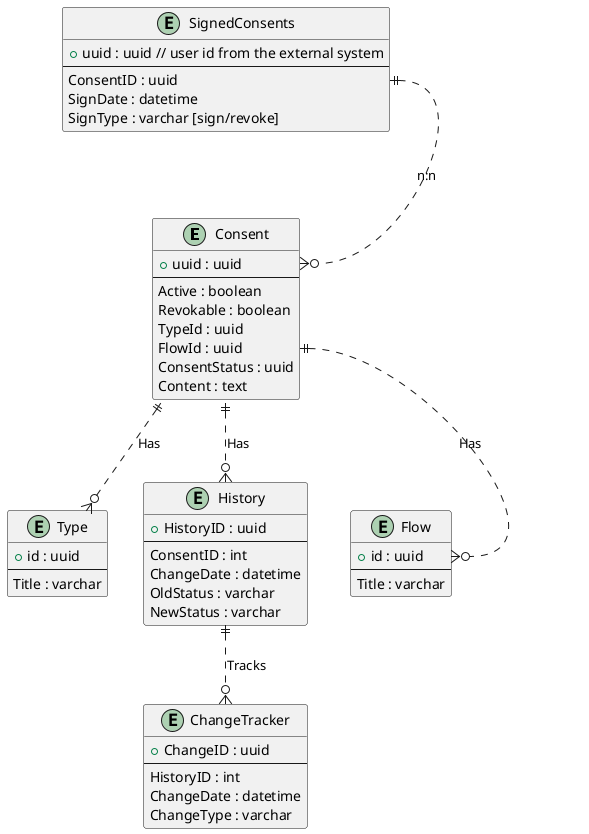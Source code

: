 @startuml ER diagram

entity "Consent" as consent {
  + uuid : uuid
  --
  Active : boolean
  Revokable : boolean
  TypeId : uuid
  FlowId : uuid
  ConsentStatus : uuid
  Content : text
}

entity "Type" as type {
  + id : uuid
  --
  Title : varchar
}

entity "Flow" as flow {
  + id : uuid
  --
  Title : varchar
}

entity "History" as history {
  + HistoryID : uuid
  --
  ConsentID : int
  ChangeDate : datetime
  OldStatus : varchar
  NewStatus : varchar
}

entity "ChangeTracker" as tracker {
  + ChangeID : uuid
  --
  HistoryID : int
  ChangeDate : datetime
  ChangeType : varchar
}

entity "SignedConsents" as signed {
  + uuid : uuid // user id from the external system
  --
  ConsentID : uuid
  SignDate : datetime
  SignType : varchar [sign/revoke]
}

signed::ConsentID ||..o{ consent::uuid : n:n
consent ||..o{ history : Has
consent ||..o{ type : Has
consent::FlowId ||..o{ flow::uuid : Has

history ||..o{ tracker : Tracks

@enduml